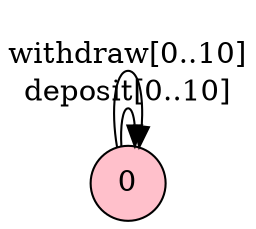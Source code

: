 digraph G {
rankdir = LR;
0 [shape=circle,style=filled, fillcolor=pink];
0 -> 0 [label = "deposit[0..10]"];
0 -> 0 [label = "withdraw[0..10]"];
}
